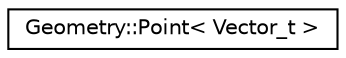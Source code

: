 digraph "Graphical Class Hierarchy"
{
  edge [fontname="Helvetica",fontsize="10",labelfontname="Helvetica",labelfontsize="10"];
  node [fontname="Helvetica",fontsize="10",shape=record];
  rankdir="LR";
  Node1 [label="Geometry::Point\< Vector_t \>",height=0.2,width=0.4,color="black", fillcolor="white", style="filled",URL="$classGeometry_1_1Point.html"];
}

